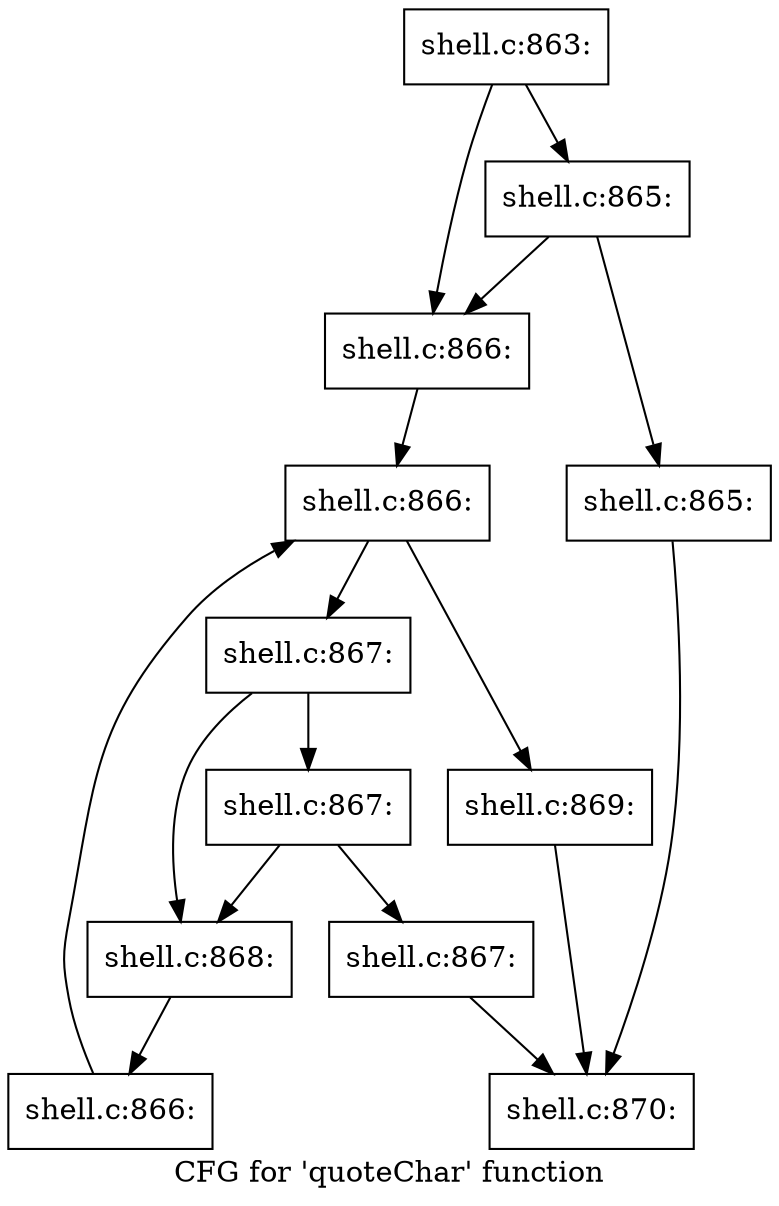 digraph "CFG for 'quoteChar' function" {
	label="CFG for 'quoteChar' function";

	Node0x560276dca790 [shape=record,label="{shell.c:863:}"];
	Node0x560276dca790 -> Node0x560276dcab00;
	Node0x560276dca790 -> Node0x560276dcab50;
	Node0x560276dcab50 [shape=record,label="{shell.c:865:}"];
	Node0x560276dcab50 -> Node0x560276dd6fd0;
	Node0x560276dcab50 -> Node0x560276dcab00;
	Node0x560276dd6fd0 [shape=record,label="{shell.c:865:}"];
	Node0x560276dd6fd0 -> Node0x560276dca910;
	Node0x560276dcab00 [shape=record,label="{shell.c:866:}"];
	Node0x560276dcab00 -> Node0x560276dd8260;
	Node0x560276dd8260 [shape=record,label="{shell.c:866:}"];
	Node0x560276dd8260 -> Node0x560276dd8480;
	Node0x560276dd8260 -> Node0x560276dd80b0;
	Node0x560276dd8480 [shape=record,label="{shell.c:867:}"];
	Node0x560276dd8480 -> Node0x560276dd8a30;
	Node0x560276dd8480 -> Node0x560276dd8a80;
	Node0x560276dd8a80 [shape=record,label="{shell.c:867:}"];
	Node0x560276dd8a80 -> Node0x560276dd89e0;
	Node0x560276dd8a80 -> Node0x560276dd8a30;
	Node0x560276dd89e0 [shape=record,label="{shell.c:867:}"];
	Node0x560276dd89e0 -> Node0x560276dca910;
	Node0x560276dd8a30 [shape=record,label="{shell.c:868:}"];
	Node0x560276dd8a30 -> Node0x560276dd83f0;
	Node0x560276dd83f0 [shape=record,label="{shell.c:866:}"];
	Node0x560276dd83f0 -> Node0x560276dd8260;
	Node0x560276dd80b0 [shape=record,label="{shell.c:869:}"];
	Node0x560276dd80b0 -> Node0x560276dca910;
	Node0x560276dca910 [shape=record,label="{shell.c:870:}"];
}

